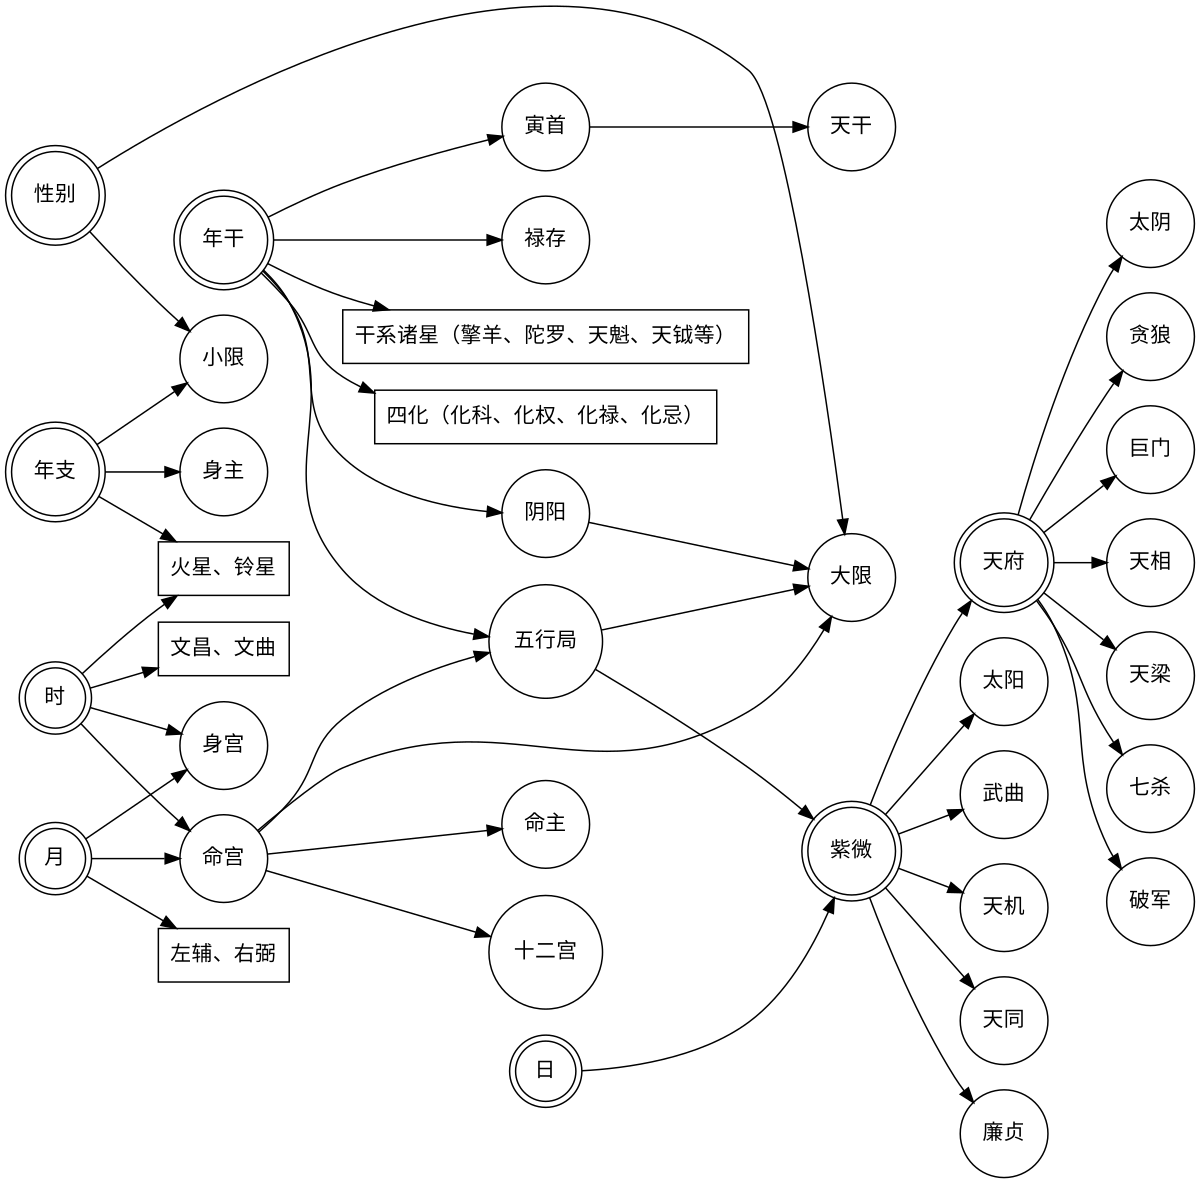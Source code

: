 digraph doushu {
	rankdir=LR;
	size="8,8"
	node [shape = doublecircle]; 年干 年支 月 日 时 性别 紫微 天府
	node [shape=box]; 干系诸星（擎羊、陀罗、天魁、天钺等）  四化（化科、化权、化禄、化忌） 火星、铃星 文昌、文曲 左辅、右弼
	node [shape = circle];

	年干 -> 寅首 -> 天干;
	月 -> 命宫 -> 十二宫;
	月 -> 身宫;
	时 -> 命宫;
	时 -> 身宫;
	年干 -> 五行局;
	命宫 -> 五行局;
	年干 -> 阴阳;
	五行局 -> 紫微;
	日 -> 紫微;
	紫微 -> 天府;
	紫微 -> 太阳;
	紫微 -> 武曲;
	紫微 -> 天机;
	紫微 -> 天同;
	紫微 -> 廉贞;
	天府 -> 太阴;
	天府 -> 贪狼;
	天府 -> 巨门;
	天府 -> 天相;
	天府 -> 天梁;
	天府 -> 七杀;
	天府 -> 破军;
	时 -> 文昌、文曲; 
	年支 -> 火星、铃星;
	时 -> 火星、铃星;
	月 -> 左辅、右弼;
	年干 -> 禄存;
	年干 -> 干系诸星（擎羊、陀罗、天魁、天钺等）;
	年干 -> 四化（化科、化权、化禄、化忌）;
	命宫 -> 命主;
	年支 -> 身主;
	命宫 -> 大限;
	五行局 -> 大限;
	阴阳 -> 大限;
	性别 -> 大限;
	年支 -> 小限;
	性别 -> 小限;
}